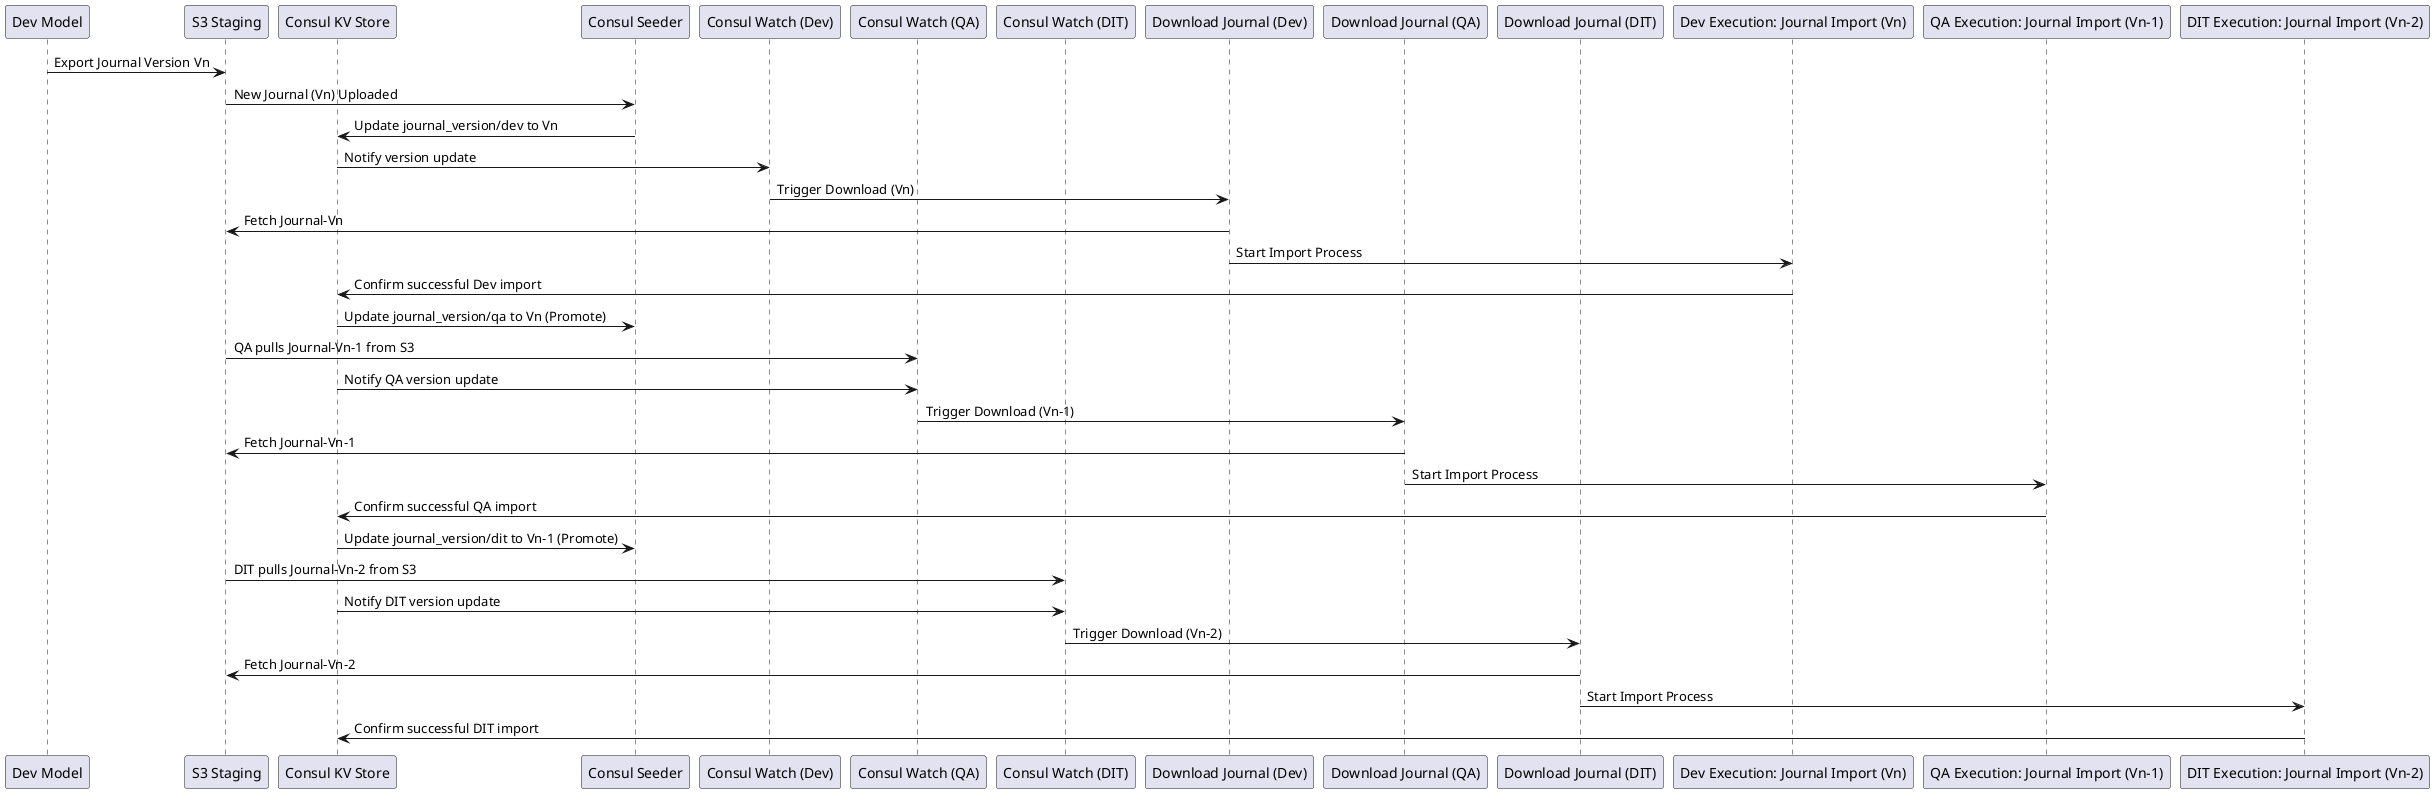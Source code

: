 @startuml
participant "Dev Model" as DevM
participant "S3 Staging" as S3
participant "Consul KV Store" as Consul
participant "Consul Seeder" as Seeder
participant "Consul Watch (Dev)" as WatchDev
participant "Consul Watch (QA)" as WatchQA
participant "Consul Watch (DIT)" as WatchDIT
participant "Download Journal (Dev)" as DownloadDev
participant "Download Journal (QA)" as DownloadQA
participant "Download Journal (DIT)" as DownloadDIT
participant "Dev Execution: Journal Import (Vn)" as ExecDev
participant "QA Execution: Journal Import (Vn-1)" as ExecQA
participant "DIT Execution: Journal Import (Vn-2)" as ExecDIT

DevM -> S3: Export Journal Version Vn
S3 -> Seeder: New Journal (Vn) Uploaded
Seeder -> Consul: Update journal_version/dev to Vn
Consul -> WatchDev: Notify version update

WatchDev -> DownloadDev: Trigger Download (Vn)
DownloadDev -> S3: Fetch Journal-Vn
DownloadDev -> ExecDev: Start Import Process
ExecDev -> Consul: Confirm successful Dev import

Consul -> Seeder: Update journal_version/qa to Vn (Promote)
S3 -> WatchQA: QA pulls Journal-Vn-1 from S3
Consul -> WatchQA: Notify QA version update

WatchQA -> DownloadQA: Trigger Download (Vn-1)
DownloadQA -> S3: Fetch Journal-Vn-1
DownloadQA -> ExecQA: Start Import Process
ExecQA -> Consul: Confirm successful QA import

Consul -> Seeder: Update journal_version/dit to Vn-1 (Promote)
S3 -> WatchDIT: DIT pulls Journal-Vn-2 from S3
Consul -> WatchDIT: Notify DIT version update

WatchDIT -> DownloadDIT: Trigger Download (Vn-2)
DownloadDIT -> S3: Fetch Journal-Vn-2
DownloadDIT -> ExecDIT: Start Import Process
ExecDIT -> Consul: Confirm successful DIT import
@enduml
